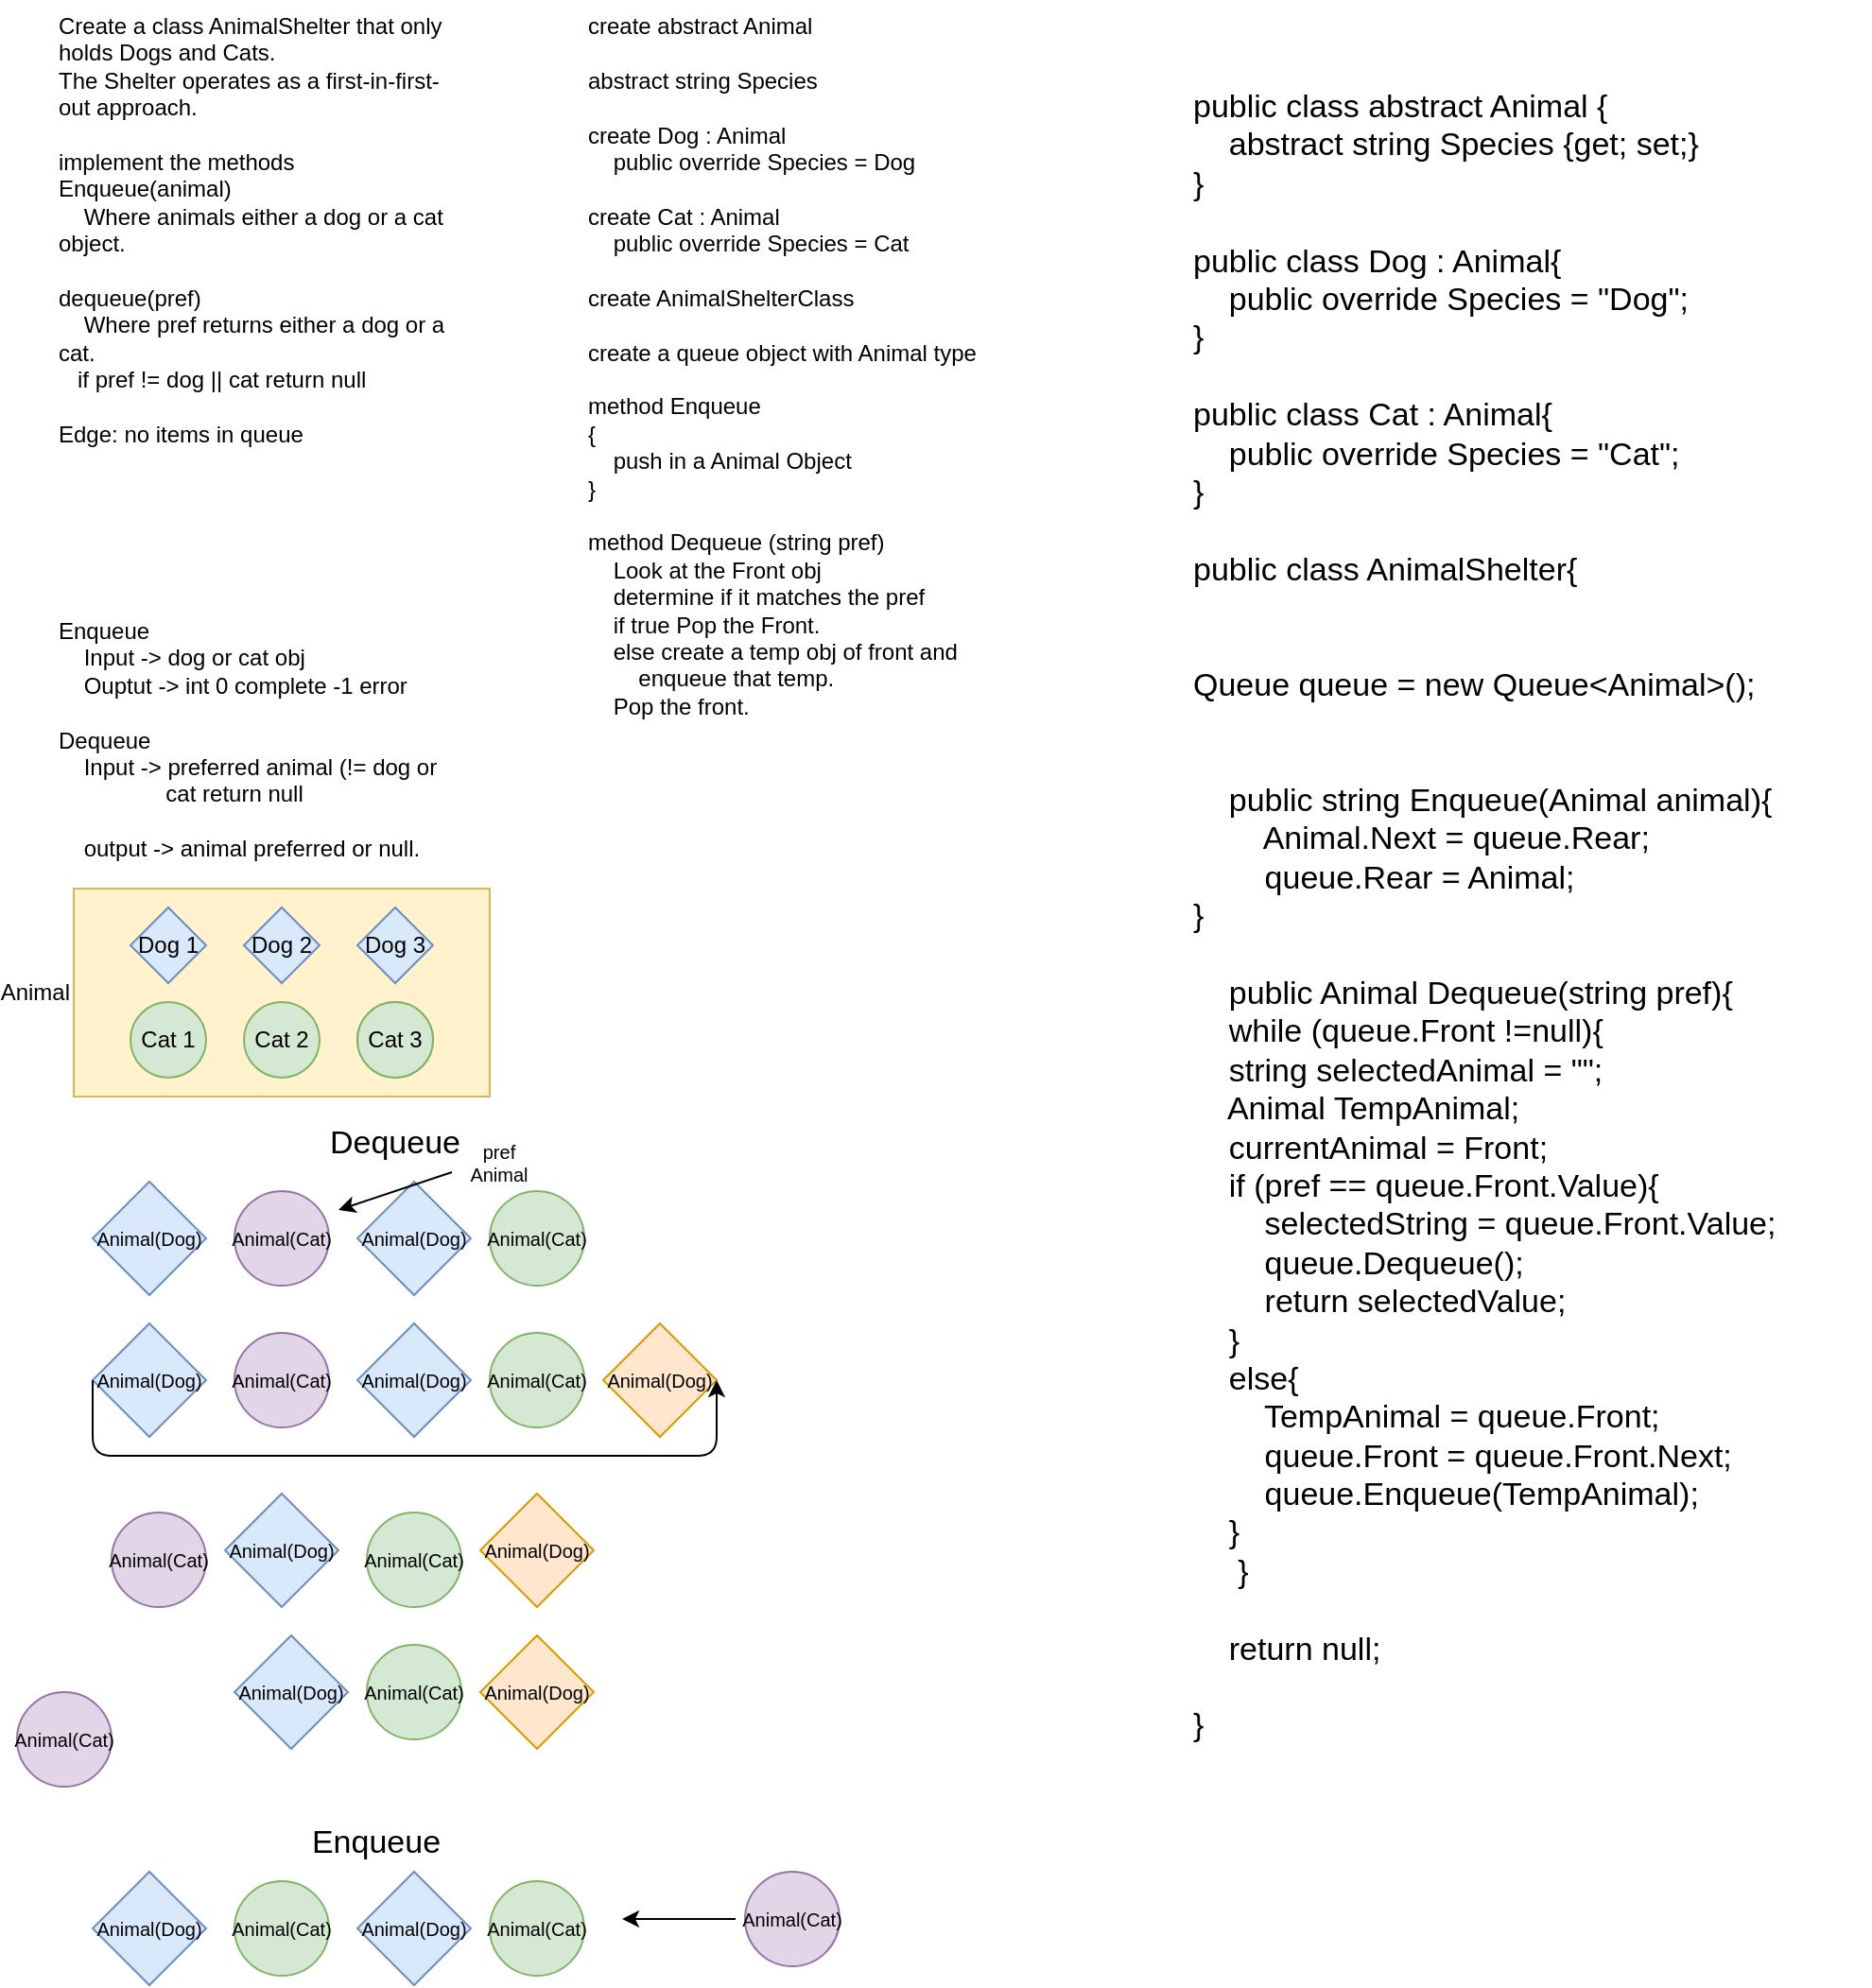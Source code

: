 <mxfile version="13.7.9" type="device"><diagram id="DD5Z-J_zAxLSnT8ZVUZB" name="Page-1"><mxGraphModel dx="982" dy="563" grid="1" gridSize="10" guides="1" tooltips="1" connect="1" arrows="1" fold="1" page="1" pageScale="1" pageWidth="850" pageHeight="1100" math="0" shadow="0"><root><mxCell id="0"/><mxCell id="1" parent="0"/><mxCell id="E-VOSxINf6FBoZxalvcX-10" value="Animal" style="rounded=0;whiteSpace=wrap;html=1;align=right;fillColor=#fff2cc;strokeColor=#d6b656;labelPosition=left;verticalLabelPosition=middle;verticalAlign=middle;" parent="1" vertex="1"><mxGeometry x="50" y="510" width="220" height="110" as="geometry"/></mxCell><mxCell id="E-VOSxINf6FBoZxalvcX-1" value="Create a class AnimalShelter that only holds Dogs and Cats.&amp;nbsp;&amp;nbsp;&lt;br&gt;The Shelter operates as a first-in-first-out approach.&lt;br&gt;&lt;br&gt;implement the methods&lt;br&gt;Enqueue(animal)&lt;br&gt;&amp;nbsp; &amp;nbsp; Where animals either a dog or a cat object.&lt;br&gt;&lt;br&gt;dequeue(pref)&lt;br&gt;&amp;nbsp; &amp;nbsp; Where pref returns either a dog or a cat.&lt;br&gt;&amp;nbsp; &amp;nbsp;if pref != dog || cat return null&lt;br&gt;&lt;br&gt;Edge: no items in queue&lt;br&gt;&amp;nbsp; &amp;nbsp; &amp;nbsp; &amp;nbsp; &amp;nbsp;&amp;nbsp;" style="text;html=1;strokeColor=none;fillColor=none;align=left;verticalAlign=top;whiteSpace=wrap;rounded=0;" parent="1" vertex="1"><mxGeometry x="40" y="40" width="210" height="280" as="geometry"/></mxCell><mxCell id="E-VOSxINf6FBoZxalvcX-2" value="Enqueue&lt;br&gt;&amp;nbsp; &amp;nbsp; Input -&amp;gt; dog or cat obj&lt;br&gt;&amp;nbsp; &amp;nbsp; Ouptut -&amp;gt; int 0 complete -1 error&lt;br&gt;&lt;br&gt;Dequeue&lt;br&gt;&amp;nbsp; &amp;nbsp; Input -&amp;gt; preferred animal (!= dog or&amp;nbsp; &amp;nbsp; &amp;nbsp; &amp;nbsp; &amp;nbsp; &amp;nbsp; &amp;nbsp; &amp;nbsp; &amp;nbsp; &amp;nbsp;cat return null&lt;br&gt;&lt;br&gt;&amp;nbsp; &amp;nbsp; output -&amp;gt; animal preferred or null." style="text;html=1;strokeColor=none;fillColor=none;align=left;verticalAlign=top;whiteSpace=wrap;rounded=0;" parent="1" vertex="1"><mxGeometry x="40" y="360" width="210" height="140" as="geometry"/></mxCell><mxCell id="E-VOSxINf6FBoZxalvcX-12" value="Dog 1" style="rhombus;whiteSpace=wrap;html=1;align=center;fillColor=#dae8fc;strokeColor=#6c8ebf;" parent="1" vertex="1"><mxGeometry x="80" y="520" width="40" height="40" as="geometry"/></mxCell><mxCell id="E-VOSxINf6FBoZxalvcX-13" value="Dog 2" style="rhombus;whiteSpace=wrap;html=1;align=center;fillColor=#dae8fc;strokeColor=#6c8ebf;" parent="1" vertex="1"><mxGeometry x="140" y="520" width="40" height="40" as="geometry"/></mxCell><mxCell id="E-VOSxINf6FBoZxalvcX-14" value="Dog 3" style="rhombus;whiteSpace=wrap;html=1;align=center;fillColor=#dae8fc;strokeColor=#6c8ebf;" parent="1" vertex="1"><mxGeometry x="200" y="520" width="40" height="40" as="geometry"/></mxCell><mxCell id="E-VOSxINf6FBoZxalvcX-15" value="Cat 1" style="ellipse;whiteSpace=wrap;html=1;aspect=fixed;align=center;fillColor=#d5e8d4;strokeColor=#82b366;" parent="1" vertex="1"><mxGeometry x="80" y="570" width="40" height="40" as="geometry"/></mxCell><mxCell id="E-VOSxINf6FBoZxalvcX-16" value="Cat 2" style="ellipse;whiteSpace=wrap;html=1;aspect=fixed;align=center;fillColor=#d5e8d4;strokeColor=#82b366;" parent="1" vertex="1"><mxGeometry x="140" y="570" width="40" height="40" as="geometry"/></mxCell><mxCell id="E-VOSxINf6FBoZxalvcX-17" value="Cat 3" style="ellipse;whiteSpace=wrap;html=1;aspect=fixed;align=center;fillColor=#d5e8d4;strokeColor=#82b366;" parent="1" vertex="1"><mxGeometry x="200" y="570" width="40" height="40" as="geometry"/></mxCell><mxCell id="E-VOSxINf6FBoZxalvcX-18" value="Cat 3" style="ellipse;whiteSpace=wrap;html=1;aspect=fixed;align=center;fillColor=#d5e8d4;strokeColor=#82b366;" parent="1" vertex="1"><mxGeometry x="200" y="570" width="40" height="40" as="geometry"/></mxCell><mxCell id="E-VOSxINf6FBoZxalvcX-20" value="create abstract Animal&lt;br&gt;&lt;br&gt;abstract string Species&lt;br&gt;&lt;br&gt;create Dog : Animal&lt;br&gt;&amp;nbsp; &amp;nbsp; public override Species = Dog&lt;br&gt;&lt;br&gt;create Cat : Animal&lt;br&gt;&amp;nbsp; &amp;nbsp; public override Species = Cat&lt;br&gt;&lt;br&gt;create AnimalShelterClass&lt;br&gt;&amp;nbsp; &amp;nbsp;&amp;nbsp;&lt;br&gt;create a queue object with Animal type&lt;br&gt;&lt;br&gt;method Enqueue &lt;br&gt;{&lt;br&gt;&amp;nbsp; &amp;nbsp; push in a Animal Object&lt;br&gt;}&lt;br&gt;&lt;br&gt;method Dequeue (string pref)&lt;br&gt;&amp;nbsp; &amp;nbsp; Look at the Front obj&lt;br&gt;&amp;nbsp; &amp;nbsp; determine if it matches the pref&lt;br&gt;&amp;nbsp; &amp;nbsp; if true Pop the Front.&lt;br&gt;&amp;nbsp; &amp;nbsp; else create a temp obj of front and&lt;br&gt;&amp;nbsp; &amp;nbsp; &amp;nbsp; &amp;nbsp; enqueue that temp.&amp;nbsp;&amp;nbsp;&lt;br&gt;&amp;nbsp; &amp;nbsp; Pop the front.&lt;br&gt;&lt;br&gt;&amp;nbsp; &amp;nbsp;&amp;nbsp;&lt;br&gt;&lt;br&gt;&amp;nbsp; &amp;nbsp;&amp;nbsp;&lt;br&gt;" style="text;html=1;strokeColor=none;fillColor=none;align=left;verticalAlign=top;whiteSpace=wrap;rounded=0;" parent="1" vertex="1"><mxGeometry x="320" y="40" width="220" height="390" as="geometry"/></mxCell><mxCell id="s6Ca9qyd4unmtNp0mLsM-3" value="Dequeue" style="text;html=1;strokeColor=none;fillColor=none;align=center;verticalAlign=middle;whiteSpace=wrap;rounded=0;fontSize=17;" vertex="1" parent="1"><mxGeometry x="70" y="630" width="300" height="30" as="geometry"/></mxCell><mxCell id="s6Ca9qyd4unmtNp0mLsM-4" value="Animal(Dog)" style="rhombus;whiteSpace=wrap;html=1;align=center;fillColor=#dae8fc;strokeColor=#6c8ebf;fontSize=10;" vertex="1" parent="1"><mxGeometry x="60" y="740" width="60" height="60" as="geometry"/></mxCell><mxCell id="s6Ca9qyd4unmtNp0mLsM-5" value="Animal(Cat)" style="ellipse;whiteSpace=wrap;html=1;aspect=fixed;align=center;fillColor=#e1d5e7;strokeColor=#9673a6;fontSize=10;" vertex="1" parent="1"><mxGeometry x="135" y="745" width="50" height="50" as="geometry"/></mxCell><mxCell id="s6Ca9qyd4unmtNp0mLsM-6" value="Animal(Dog)" style="rhombus;whiteSpace=wrap;html=1;align=center;fillColor=#dae8fc;strokeColor=#6c8ebf;fontSize=10;" vertex="1" parent="1"><mxGeometry x="200" y="740" width="60" height="60" as="geometry"/></mxCell><mxCell id="s6Ca9qyd4unmtNp0mLsM-7" value="Animal(Cat)" style="ellipse;whiteSpace=wrap;html=1;aspect=fixed;align=center;fillColor=#d5e8d4;strokeColor=#82b366;fontSize=10;" vertex="1" parent="1"><mxGeometry x="270" y="745" width="50" height="50" as="geometry"/></mxCell><mxCell id="s6Ca9qyd4unmtNp0mLsM-8" value="Animal(Dog)" style="rhombus;whiteSpace=wrap;html=1;align=center;fillColor=#ffe6cc;strokeColor=#d79b00;fontSize=10;" vertex="1" parent="1"><mxGeometry x="330" y="740" width="60" height="60" as="geometry"/></mxCell><mxCell id="s6Ca9qyd4unmtNp0mLsM-10" value="Animal(Cat)" style="ellipse;whiteSpace=wrap;html=1;aspect=fixed;align=center;fillColor=#e1d5e7;strokeColor=#9673a6;fontSize=10;" vertex="1" parent="1"><mxGeometry x="70" y="840" width="50" height="50" as="geometry"/></mxCell><mxCell id="s6Ca9qyd4unmtNp0mLsM-11" value="Animal(Dog)" style="rhombus;whiteSpace=wrap;html=1;align=center;fillColor=#dae8fc;strokeColor=#6c8ebf;fontSize=10;" vertex="1" parent="1"><mxGeometry x="130" y="830" width="60" height="60" as="geometry"/></mxCell><mxCell id="s6Ca9qyd4unmtNp0mLsM-12" value="Animal(Cat)" style="ellipse;whiteSpace=wrap;html=1;aspect=fixed;align=center;fillColor=#d5e8d4;strokeColor=#82b366;fontSize=10;" vertex="1" parent="1"><mxGeometry x="205" y="840" width="50" height="50" as="geometry"/></mxCell><mxCell id="s6Ca9qyd4unmtNp0mLsM-13" value="Animal(Dog)" style="rhombus;whiteSpace=wrap;html=1;align=center;fillColor=#ffe6cc;strokeColor=#d79b00;fontSize=10;" vertex="1" parent="1"><mxGeometry x="265" y="830" width="60" height="60" as="geometry"/></mxCell><mxCell id="s6Ca9qyd4unmtNp0mLsM-14" value="Animal(Cat)" style="ellipse;whiteSpace=wrap;html=1;aspect=fixed;align=center;fillColor=#e1d5e7;strokeColor=#9673a6;fontSize=10;" vertex="1" parent="1"><mxGeometry x="20" y="935" width="50" height="50" as="geometry"/></mxCell><mxCell id="s6Ca9qyd4unmtNp0mLsM-15" value="Animal(Dog)" style="rhombus;whiteSpace=wrap;html=1;align=center;fillColor=#dae8fc;strokeColor=#6c8ebf;fontSize=10;" vertex="1" parent="1"><mxGeometry x="135" y="905" width="60" height="60" as="geometry"/></mxCell><mxCell id="s6Ca9qyd4unmtNp0mLsM-16" value="Animal(Cat)" style="ellipse;whiteSpace=wrap;html=1;aspect=fixed;align=center;fillColor=#d5e8d4;strokeColor=#82b366;fontSize=10;" vertex="1" parent="1"><mxGeometry x="205" y="910" width="50" height="50" as="geometry"/></mxCell><mxCell id="s6Ca9qyd4unmtNp0mLsM-17" value="Animal(Dog)" style="rhombus;whiteSpace=wrap;html=1;align=center;fillColor=#ffe6cc;strokeColor=#d79b00;fontSize=10;" vertex="1" parent="1"><mxGeometry x="265" y="905" width="60" height="60" as="geometry"/></mxCell><mxCell id="s6Ca9qyd4unmtNp0mLsM-18" value="" style="endArrow=classic;html=1;fontSize=10;entryX=1;entryY=0.5;entryDx=0;entryDy=0;" edge="1" parent="1" target="s6Ca9qyd4unmtNp0mLsM-8"><mxGeometry width="50" height="50" relative="1" as="geometry"><mxPoint x="60" y="770" as="sourcePoint"/><mxPoint x="440" y="820" as="targetPoint"/><Array as="points"><mxPoint x="60" y="810"/><mxPoint x="390" y="810"/></Array></mxGeometry></mxCell><mxCell id="s6Ca9qyd4unmtNp0mLsM-26" value="Enqueue" style="text;html=1;strokeColor=none;fillColor=none;align=center;verticalAlign=middle;whiteSpace=wrap;rounded=0;fontSize=17;" vertex="1" parent="1"><mxGeometry x="60" y="1000" width="300" height="30" as="geometry"/></mxCell><mxCell id="s6Ca9qyd4unmtNp0mLsM-27" value="Animal(Dog)" style="rhombus;whiteSpace=wrap;html=1;align=center;fillColor=#dae8fc;strokeColor=#6c8ebf;fontSize=10;" vertex="1" parent="1"><mxGeometry x="60" y="665" width="60" height="60" as="geometry"/></mxCell><mxCell id="s6Ca9qyd4unmtNp0mLsM-28" value="Animal(Cat)" style="ellipse;whiteSpace=wrap;html=1;aspect=fixed;align=center;fillColor=#e1d5e7;strokeColor=#9673a6;fontSize=10;" vertex="1" parent="1"><mxGeometry x="135" y="670" width="50" height="50" as="geometry"/></mxCell><mxCell id="s6Ca9qyd4unmtNp0mLsM-29" value="Animal(Dog)" style="rhombus;whiteSpace=wrap;html=1;align=center;fillColor=#dae8fc;strokeColor=#6c8ebf;fontSize=10;" vertex="1" parent="1"><mxGeometry x="200" y="665" width="60" height="60" as="geometry"/></mxCell><mxCell id="s6Ca9qyd4unmtNp0mLsM-30" value="Animal(Cat)" style="ellipse;whiteSpace=wrap;html=1;aspect=fixed;align=center;fillColor=#d5e8d4;strokeColor=#82b366;fontSize=10;" vertex="1" parent="1"><mxGeometry x="270" y="670" width="50" height="50" as="geometry"/></mxCell><mxCell id="s6Ca9qyd4unmtNp0mLsM-31" value="" style="endArrow=classic;html=1;fontSize=10;" edge="1" parent="1"><mxGeometry width="50" height="50" relative="1" as="geometry"><mxPoint x="250" y="660" as="sourcePoint"/><mxPoint x="190" y="680" as="targetPoint"/></mxGeometry></mxCell><mxCell id="s6Ca9qyd4unmtNp0mLsM-32" value="pref Animal" style="text;html=1;strokeColor=none;fillColor=none;align=center;verticalAlign=middle;whiteSpace=wrap;rounded=0;fontSize=10;" vertex="1" parent="1"><mxGeometry x="255" y="645" width="40" height="20" as="geometry"/></mxCell><mxCell id="s6Ca9qyd4unmtNp0mLsM-33" value="Animal(Dog)" style="rhombus;whiteSpace=wrap;html=1;align=center;fillColor=#dae8fc;strokeColor=#6c8ebf;fontSize=10;" vertex="1" parent="1"><mxGeometry x="60" y="1030" width="60" height="60" as="geometry"/></mxCell><mxCell id="s6Ca9qyd4unmtNp0mLsM-34" value="Animal(Cat)" style="ellipse;whiteSpace=wrap;html=1;aspect=fixed;align=center;fillColor=#d5e8d4;strokeColor=#82b366;fontSize=10;" vertex="1" parent="1"><mxGeometry x="135" y="1035" width="50" height="50" as="geometry"/></mxCell><mxCell id="s6Ca9qyd4unmtNp0mLsM-35" value="Animal(Dog)" style="rhombus;whiteSpace=wrap;html=1;align=center;fillColor=#dae8fc;strokeColor=#6c8ebf;fontSize=10;" vertex="1" parent="1"><mxGeometry x="200" y="1030" width="60" height="60" as="geometry"/></mxCell><mxCell id="s6Ca9qyd4unmtNp0mLsM-36" value="Animal(Cat)" style="ellipse;whiteSpace=wrap;html=1;aspect=fixed;align=center;fillColor=#d5e8d4;strokeColor=#82b366;fontSize=10;" vertex="1" parent="1"><mxGeometry x="270" y="1035" width="50" height="50" as="geometry"/></mxCell><mxCell id="s6Ca9qyd4unmtNp0mLsM-37" value="" style="endArrow=classic;html=1;fontSize=10;" edge="1" parent="1"><mxGeometry width="50" height="50" relative="1" as="geometry"><mxPoint x="400" y="1055" as="sourcePoint"/><mxPoint x="340" y="1055" as="targetPoint"/></mxGeometry></mxCell><mxCell id="s6Ca9qyd4unmtNp0mLsM-39" value="Animal(Cat)" style="ellipse;whiteSpace=wrap;html=1;aspect=fixed;align=center;fillColor=#e1d5e7;strokeColor=#9673a6;fontSize=10;" vertex="1" parent="1"><mxGeometry x="405" y="1030" width="50" height="50" as="geometry"/></mxCell><mxCell id="s6Ca9qyd4unmtNp0mLsM-41" value="public class abstract Animal {&lt;br&gt;&amp;nbsp; &amp;nbsp; abstract string Species {get; set;}&lt;br&gt;}&lt;br&gt;&lt;br&gt;public class Dog : Animal{&lt;br&gt;&amp;nbsp; &amp;nbsp; public override Species = &quot;Dog&quot;;&lt;br&gt;}&lt;br&gt;&lt;br&gt;public class Cat : Animal{&lt;br&gt;&amp;nbsp; &amp;nbsp; public override Species = &quot;Cat&quot;;&lt;br&gt;}&lt;br&gt;&lt;br&gt;public class AnimalShelter{&lt;br&gt;&lt;br&gt;&lt;br&gt;Queue queue = new Queue&amp;lt;Animal&amp;gt;();&lt;br&gt;&lt;br&gt;&lt;br&gt;&amp;nbsp; &amp;nbsp; public string Enqueue(Animal animal){&lt;br&gt;&amp;nbsp; &amp;nbsp; &amp;nbsp; &amp;nbsp; Animal.Next = queue.Rear;&lt;br&gt;&amp;nbsp; &amp;nbsp; &amp;nbsp; &amp;nbsp; queue.Rear = Animal;&lt;br&gt;}&lt;br&gt;&lt;br&gt;&amp;nbsp; &amp;nbsp; public Animal Dequeue(string pref){&lt;br&gt;&amp;nbsp; &amp;nbsp; while (queue.Front !=null){&lt;br&gt;&amp;nbsp; &amp;nbsp; string selectedAnimal = &quot;&quot;;&lt;br&gt;&amp;nbsp; &amp;nbsp; Animal TempAnimal;&amp;nbsp;&amp;nbsp;&lt;br&gt;&amp;nbsp; &amp;nbsp; currentAnimal = Front;&lt;br&gt;&amp;nbsp; &amp;nbsp; if (pref == queue.Front.Value){&lt;br&gt;&amp;nbsp; &amp;nbsp; &amp;nbsp; &amp;nbsp; selectedString = queue.Front.Value;&lt;br&gt;&amp;nbsp; &amp;nbsp; &amp;nbsp; &amp;nbsp; queue.Dequeue();&lt;br&gt;&amp;nbsp; &amp;nbsp; &amp;nbsp; &amp;nbsp; return selectedValue;&lt;br&gt;&amp;nbsp; &amp;nbsp; }&lt;br&gt;&amp;nbsp; &amp;nbsp; else{&lt;br&gt;&amp;nbsp; &amp;nbsp; &amp;nbsp; &amp;nbsp; TempAnimal = queue.Front;&lt;br&gt;&amp;nbsp; &amp;nbsp; &amp;nbsp; &amp;nbsp; queue.Front = queue.Front.Next;&lt;br&gt;&amp;nbsp; &amp;nbsp; &amp;nbsp; &amp;nbsp; queue.Enqueue(TempAnimal);&lt;br&gt;&amp;nbsp; &amp;nbsp; }&lt;br&gt;&amp;nbsp; &amp;nbsp; &amp;nbsp;}&lt;br&gt;&amp;nbsp; &amp;nbsp;&amp;nbsp;&lt;br&gt;&amp;nbsp; &amp;nbsp; return null;&lt;br&gt;&lt;br&gt;}&lt;br&gt;" style="text;html=1;strokeColor=none;fillColor=none;align=left;verticalAlign=top;whiteSpace=wrap;rounded=0;fontSize=17;" vertex="1" parent="1"><mxGeometry x="640" y="80" width="360" height="340" as="geometry"/></mxCell></root></mxGraphModel></diagram></mxfile>